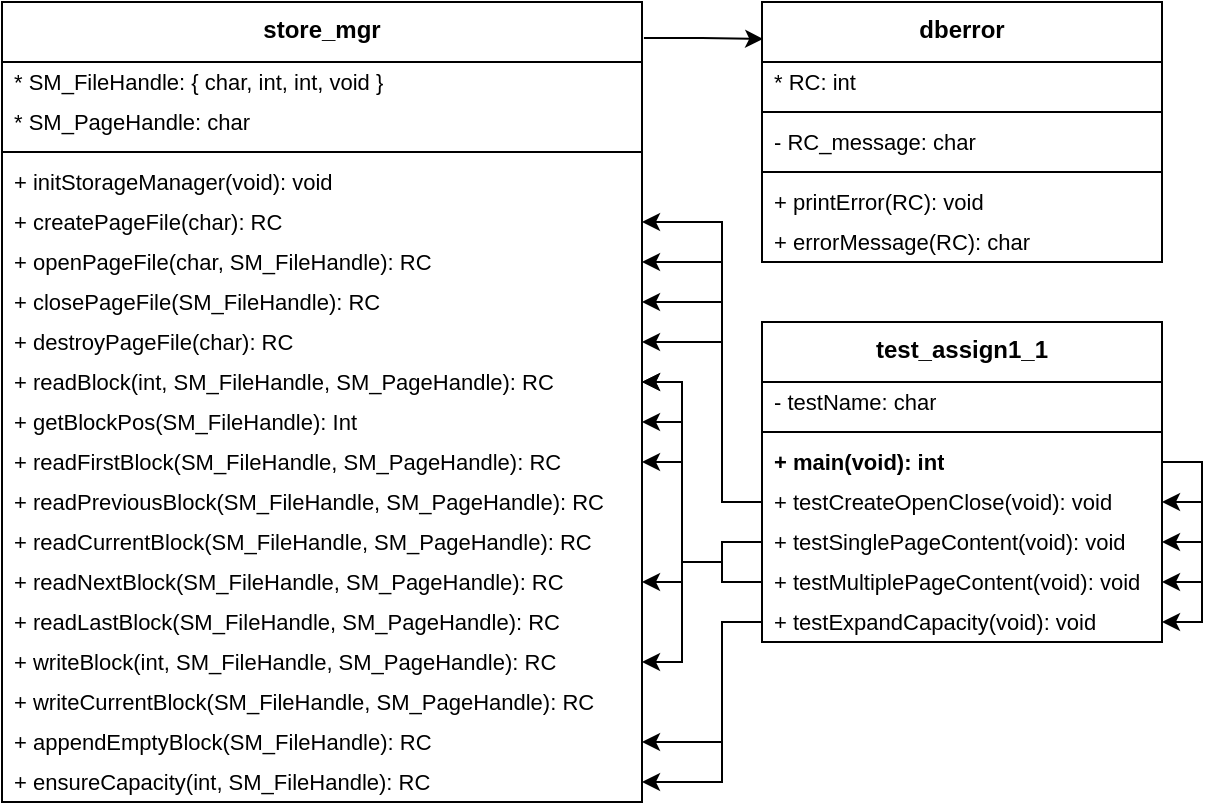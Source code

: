 <mxfile version="21.5.1" type="device">
  <diagram name="Page-1" id="DyquLoCqnv8UFfpNbI6D">
    <mxGraphModel dx="755" dy="761" grid="1" gridSize="10" guides="1" tooltips="1" connect="1" arrows="1" fold="1" page="1" pageScale="1" pageWidth="680" pageHeight="480" math="0" shadow="0">
      <root>
        <mxCell id="0" />
        <mxCell id="1" parent="0" />
        <mxCell id="2W-PBRkv51gdTkOP3Wb2-12" value="store_mgr" style="swimlane;fontStyle=1;align=center;verticalAlign=top;childLayout=stackLayout;horizontal=1;startSize=30;horizontalStack=0;resizeParent=1;resizeParentMax=0;resizeLast=0;collapsible=0;marginBottom=0;whiteSpace=wrap;html=1;" parent="1" vertex="1">
          <mxGeometry x="40" y="40" width="320" height="400" as="geometry" />
        </mxCell>
        <mxCell id="2W-PBRkv51gdTkOP3Wb2-13" value="* SM_FileHandle: { char, int, int, void }" style="text;strokeColor=none;fillColor=none;align=left;verticalAlign=middle;spacingLeft=4;spacingRight=4;overflow=hidden;rotatable=0;points=[[0,0.5],[1,0.5]];portConstraint=eastwest;whiteSpace=wrap;html=1;fontSize=11;" parent="2W-PBRkv51gdTkOP3Wb2-12" vertex="1">
          <mxGeometry y="30" width="320" height="20" as="geometry" />
        </mxCell>
        <mxCell id="2W-PBRkv51gdTkOP3Wb2-26" value="* SM_PageHandle: char" style="text;strokeColor=none;fillColor=none;align=left;verticalAlign=middle;spacingLeft=4;spacingRight=4;overflow=hidden;rotatable=0;points=[[0,0.5],[1,0.5]];portConstraint=eastwest;whiteSpace=wrap;html=1;fontSize=11;" parent="2W-PBRkv51gdTkOP3Wb2-12" vertex="1">
          <mxGeometry y="50" width="320" height="20" as="geometry" />
        </mxCell>
        <mxCell id="2W-PBRkv51gdTkOP3Wb2-25" value="" style="line;strokeWidth=1;fillColor=none;align=left;verticalAlign=middle;spacingTop=0;spacingLeft=0;spacingRight=0;rotatable=0;labelPosition=right;points=[];portConstraint=eastwest;strokeColor=inherit;spacing=0;" parent="2W-PBRkv51gdTkOP3Wb2-12" vertex="1">
          <mxGeometry y="70" width="320" height="10" as="geometry" />
        </mxCell>
        <mxCell id="2W-PBRkv51gdTkOP3Wb2-17" value="+ initStorageManager(void): void" style="text;strokeColor=none;fillColor=none;align=left;verticalAlign=middle;spacingLeft=4;spacingRight=4;overflow=hidden;rotatable=0;points=[[0,0.5],[1,0.5]];portConstraint=eastwest;whiteSpace=wrap;html=1;fontSize=11;" parent="2W-PBRkv51gdTkOP3Wb2-12" vertex="1">
          <mxGeometry y="80" width="320" height="20" as="geometry" />
        </mxCell>
        <mxCell id="2W-PBRkv51gdTkOP3Wb2-16" value="+ createPageFile(char): RC" style="text;strokeColor=none;fillColor=none;align=left;verticalAlign=middle;spacingLeft=4;spacingRight=4;overflow=hidden;rotatable=0;points=[[0,0.5],[1,0.5]];portConstraint=eastwest;whiteSpace=wrap;html=1;fontSize=11;" parent="2W-PBRkv51gdTkOP3Wb2-12" vertex="1">
          <mxGeometry y="100" width="320" height="20" as="geometry" />
        </mxCell>
        <mxCell id="2W-PBRkv51gdTkOP3Wb2-18" value="+ openPageFile(char, SM_FileHandle): RC" style="text;strokeColor=none;fillColor=none;align=left;verticalAlign=middle;spacingLeft=4;spacingRight=4;overflow=hidden;rotatable=0;points=[[0,0.5],[1,0.5]];portConstraint=eastwest;whiteSpace=wrap;html=1;fontSize=11;" parent="2W-PBRkv51gdTkOP3Wb2-12" vertex="1">
          <mxGeometry y="120" width="320" height="20" as="geometry" />
        </mxCell>
        <mxCell id="2W-PBRkv51gdTkOP3Wb2-19" value="+ closePageFile(SM_FileHandle): RC" style="text;strokeColor=none;fillColor=none;align=left;verticalAlign=middle;spacingLeft=4;spacingRight=4;overflow=hidden;rotatable=0;points=[[0,0.5],[1,0.5]];portConstraint=eastwest;whiteSpace=wrap;html=1;fontSize=11;" parent="2W-PBRkv51gdTkOP3Wb2-12" vertex="1">
          <mxGeometry y="140" width="320" height="20" as="geometry" />
        </mxCell>
        <mxCell id="2W-PBRkv51gdTkOP3Wb2-20" value="+ destroyPageFile(char): RC" style="text;strokeColor=none;fillColor=none;align=left;verticalAlign=middle;spacingLeft=4;spacingRight=4;overflow=hidden;rotatable=0;points=[[0,0.5],[1,0.5]];portConstraint=eastwest;whiteSpace=wrap;html=1;fontSize=11;" parent="2W-PBRkv51gdTkOP3Wb2-12" vertex="1">
          <mxGeometry y="160" width="320" height="20" as="geometry" />
        </mxCell>
        <mxCell id="2W-PBRkv51gdTkOP3Wb2-22" value="+ readBlock(int, SM_FileHandle, SM_PageHandle): RC" style="text;strokeColor=none;fillColor=none;align=left;verticalAlign=middle;spacingLeft=4;spacingRight=4;overflow=hidden;rotatable=0;points=[[0,0.5],[1,0.5]];portConstraint=eastwest;whiteSpace=wrap;html=1;fontSize=11;" parent="2W-PBRkv51gdTkOP3Wb2-12" vertex="1">
          <mxGeometry y="180" width="320" height="20" as="geometry" />
        </mxCell>
        <mxCell id="2W-PBRkv51gdTkOP3Wb2-21" value="+ getBlockPos(SM_FileHandle): Int" style="text;strokeColor=none;fillColor=none;align=left;verticalAlign=middle;spacingLeft=4;spacingRight=4;overflow=hidden;rotatable=0;points=[[0,0.5],[1,0.5]];portConstraint=eastwest;whiteSpace=wrap;html=1;fontSize=11;" parent="2W-PBRkv51gdTkOP3Wb2-12" vertex="1">
          <mxGeometry y="200" width="320" height="20" as="geometry" />
        </mxCell>
        <mxCell id="2W-PBRkv51gdTkOP3Wb2-23" value="+ readFirstBlock(SM_FileHandle, SM_PageHandle): RC" style="text;strokeColor=none;fillColor=none;align=left;verticalAlign=middle;spacingLeft=4;spacingRight=4;overflow=hidden;rotatable=0;points=[[0,0.5],[1,0.5]];portConstraint=eastwest;whiteSpace=wrap;html=1;fontSize=11;" parent="2W-PBRkv51gdTkOP3Wb2-12" vertex="1">
          <mxGeometry y="220" width="320" height="20" as="geometry" />
        </mxCell>
        <mxCell id="2W-PBRkv51gdTkOP3Wb2-41" value="+ readPreviousBlock(SM_FileHandle, SM_PageHandle): RC" style="text;strokeColor=none;fillColor=none;align=left;verticalAlign=middle;spacingLeft=4;spacingRight=4;overflow=hidden;rotatable=0;points=[[0,0.5],[1,0.5]];portConstraint=eastwest;whiteSpace=wrap;html=1;fontSize=11;" parent="2W-PBRkv51gdTkOP3Wb2-12" vertex="1">
          <mxGeometry y="240" width="320" height="20" as="geometry" />
        </mxCell>
        <mxCell id="2W-PBRkv51gdTkOP3Wb2-42" value="+ readCurrentBlock(SM_FileHandle, SM_PageHandle): RC" style="text;strokeColor=none;fillColor=none;align=left;verticalAlign=middle;spacingLeft=4;spacingRight=4;overflow=hidden;rotatable=0;points=[[0,0.5],[1,0.5]];portConstraint=eastwest;whiteSpace=wrap;html=1;fontSize=11;" parent="2W-PBRkv51gdTkOP3Wb2-12" vertex="1">
          <mxGeometry y="260" width="320" height="20" as="geometry" />
        </mxCell>
        <mxCell id="2W-PBRkv51gdTkOP3Wb2-43" value="+ readNextBlock(SM_FileHandle, SM_PageHandle): RC" style="text;strokeColor=none;fillColor=none;align=left;verticalAlign=middle;spacingLeft=4;spacingRight=4;overflow=hidden;rotatable=0;points=[[0,0.5],[1,0.5]];portConstraint=eastwest;whiteSpace=wrap;html=1;fontSize=11;" parent="2W-PBRkv51gdTkOP3Wb2-12" vertex="1">
          <mxGeometry y="280" width="320" height="20" as="geometry" />
        </mxCell>
        <mxCell id="2W-PBRkv51gdTkOP3Wb2-60" value="+ readLastBlock(SM_FileHandle, SM_PageHandle): RC" style="text;strokeColor=none;fillColor=none;align=left;verticalAlign=middle;spacingLeft=4;spacingRight=4;overflow=hidden;rotatable=0;points=[[0,0.5],[1,0.5]];portConstraint=eastwest;whiteSpace=wrap;html=1;fontSize=11;" parent="2W-PBRkv51gdTkOP3Wb2-12" vertex="1">
          <mxGeometry y="300" width="320" height="20" as="geometry" />
        </mxCell>
        <mxCell id="2W-PBRkv51gdTkOP3Wb2-61" value="+ writeBlock(int, SM_FileHandle, SM_PageHandle): RC" style="text;strokeColor=none;fillColor=none;align=left;verticalAlign=middle;spacingLeft=4;spacingRight=4;overflow=hidden;rotatable=0;points=[[0,0.5],[1,0.5]];portConstraint=eastwest;whiteSpace=wrap;html=1;fontSize=11;" parent="2W-PBRkv51gdTkOP3Wb2-12" vertex="1">
          <mxGeometry y="320" width="320" height="20" as="geometry" />
        </mxCell>
        <mxCell id="2W-PBRkv51gdTkOP3Wb2-59" value="+ writeCurrentBlock(SM_FileHandle, SM_PageHandle): RC" style="text;strokeColor=none;fillColor=none;align=left;verticalAlign=middle;spacingLeft=4;spacingRight=4;overflow=hidden;rotatable=0;points=[[0,0.5],[1,0.5]];portConstraint=eastwest;whiteSpace=wrap;html=1;fontSize=11;" parent="2W-PBRkv51gdTkOP3Wb2-12" vertex="1">
          <mxGeometry y="340" width="320" height="20" as="geometry" />
        </mxCell>
        <mxCell id="2W-PBRkv51gdTkOP3Wb2-62" value="+ appendEmptyBlock(SM_FileHandle): RC" style="text;strokeColor=none;fillColor=none;align=left;verticalAlign=middle;spacingLeft=4;spacingRight=4;overflow=hidden;rotatable=0;points=[[0,0.5],[1,0.5]];portConstraint=eastwest;whiteSpace=wrap;html=1;fontSize=11;" parent="2W-PBRkv51gdTkOP3Wb2-12" vertex="1">
          <mxGeometry y="360" width="320" height="20" as="geometry" />
        </mxCell>
        <mxCell id="2W-PBRkv51gdTkOP3Wb2-63" value="+ ensureCapacity(int, SM_FileHandle): RC" style="text;strokeColor=none;fillColor=none;align=left;verticalAlign=middle;spacingLeft=4;spacingRight=4;overflow=hidden;rotatable=0;points=[[0,0.5],[1,0.5]];portConstraint=eastwest;whiteSpace=wrap;html=1;fontSize=11;" parent="2W-PBRkv51gdTkOP3Wb2-12" vertex="1">
          <mxGeometry y="380" width="320" height="20" as="geometry" />
        </mxCell>
        <mxCell id="2W-PBRkv51gdTkOP3Wb2-27" value="dberror" style="swimlane;fontStyle=1;align=center;verticalAlign=top;childLayout=stackLayout;horizontal=1;startSize=30;horizontalStack=0;resizeParent=1;resizeParentMax=0;resizeLast=0;collapsible=0;marginBottom=0;whiteSpace=wrap;html=1;" parent="1" vertex="1">
          <mxGeometry x="420" y="40" width="200" height="130" as="geometry" />
        </mxCell>
        <mxCell id="2W-PBRkv51gdTkOP3Wb2-28" value="* RC: int" style="text;strokeColor=none;fillColor=none;align=left;verticalAlign=middle;spacingLeft=4;spacingRight=4;overflow=hidden;rotatable=0;points=[[0,0.5],[1,0.5]];portConstraint=eastwest;whiteSpace=wrap;html=1;fontSize=11;" parent="2W-PBRkv51gdTkOP3Wb2-27" vertex="1">
          <mxGeometry y="30" width="200" height="20" as="geometry" />
        </mxCell>
        <mxCell id="2W-PBRkv51gdTkOP3Wb2-30" value="" style="line;strokeWidth=1;fillColor=none;align=left;verticalAlign=middle;spacingTop=0;spacingLeft=0;spacingRight=0;rotatable=0;labelPosition=right;points=[];portConstraint=eastwest;strokeColor=inherit;spacing=0;" parent="2W-PBRkv51gdTkOP3Wb2-27" vertex="1">
          <mxGeometry y="50" width="200" height="10" as="geometry" />
        </mxCell>
        <mxCell id="2W-PBRkv51gdTkOP3Wb2-31" value="- RC_message: char" style="text;strokeColor=none;fillColor=none;align=left;verticalAlign=middle;spacingLeft=4;spacingRight=4;overflow=hidden;rotatable=0;points=[[0,0.5],[1,0.5]];portConstraint=eastwest;whiteSpace=wrap;html=1;fontSize=11;" parent="2W-PBRkv51gdTkOP3Wb2-27" vertex="1">
          <mxGeometry y="60" width="200" height="20" as="geometry" />
        </mxCell>
        <mxCell id="2W-PBRkv51gdTkOP3Wb2-32" value="" style="line;strokeWidth=1;fillColor=none;align=left;verticalAlign=middle;spacingTop=0;spacingLeft=0;spacingRight=0;rotatable=0;labelPosition=right;points=[];portConstraint=eastwest;strokeColor=inherit;spacing=0;" parent="2W-PBRkv51gdTkOP3Wb2-27" vertex="1">
          <mxGeometry y="80" width="200" height="10" as="geometry" />
        </mxCell>
        <mxCell id="2W-PBRkv51gdTkOP3Wb2-33" value="+ printError(RC): void" style="text;strokeColor=none;fillColor=none;align=left;verticalAlign=middle;spacingLeft=4;spacingRight=4;overflow=hidden;rotatable=0;points=[[0,0.5],[1,0.5]];portConstraint=eastwest;whiteSpace=wrap;html=1;fontSize=11;" parent="2W-PBRkv51gdTkOP3Wb2-27" vertex="1">
          <mxGeometry y="90" width="200" height="20" as="geometry" />
        </mxCell>
        <mxCell id="2W-PBRkv51gdTkOP3Wb2-34" value="+ errorMessage(RC): char" style="text;strokeColor=none;fillColor=none;align=left;verticalAlign=middle;spacingLeft=4;spacingRight=4;overflow=hidden;rotatable=0;points=[[0,0.5],[1,0.5]];portConstraint=eastwest;whiteSpace=wrap;html=1;fontSize=11;" parent="2W-PBRkv51gdTkOP3Wb2-27" vertex="1">
          <mxGeometry y="110" width="200" height="20" as="geometry" />
        </mxCell>
        <mxCell id="2W-PBRkv51gdTkOP3Wb2-64" value="test_assign1_1" style="swimlane;fontStyle=1;align=center;verticalAlign=top;childLayout=stackLayout;horizontal=1;startSize=30;horizontalStack=0;resizeParent=1;resizeParentMax=0;resizeLast=0;collapsible=0;marginBottom=0;whiteSpace=wrap;html=1;" parent="1" vertex="1">
          <mxGeometry x="420" y="200" width="200" height="160" as="geometry" />
        </mxCell>
        <mxCell id="2W-PBRkv51gdTkOP3Wb2-67" value="- testName: char" style="text;strokeColor=none;fillColor=none;align=left;verticalAlign=middle;spacingLeft=4;spacingRight=4;overflow=hidden;rotatable=0;points=[[0,0.5],[1,0.5]];portConstraint=eastwest;whiteSpace=wrap;html=1;fontSize=11;" parent="2W-PBRkv51gdTkOP3Wb2-64" vertex="1">
          <mxGeometry y="30" width="200" height="20" as="geometry" />
        </mxCell>
        <mxCell id="2W-PBRkv51gdTkOP3Wb2-68" value="" style="line;strokeWidth=1;fillColor=none;align=left;verticalAlign=middle;spacingTop=0;spacingLeft=0;spacingRight=0;rotatable=0;labelPosition=right;points=[];portConstraint=eastwest;strokeColor=inherit;spacing=0;" parent="2W-PBRkv51gdTkOP3Wb2-64" vertex="1">
          <mxGeometry y="50" width="200" height="10" as="geometry" />
        </mxCell>
        <mxCell id="2W-PBRkv51gdTkOP3Wb2-79" style="edgeStyle=orthogonalEdgeStyle;rounded=0;orthogonalLoop=1;jettySize=auto;html=1;exitX=1;exitY=0.5;exitDx=0;exitDy=0;entryX=1;entryY=0.5;entryDx=0;entryDy=0;" parent="2W-PBRkv51gdTkOP3Wb2-64" source="2W-PBRkv51gdTkOP3Wb2-69" target="2W-PBRkv51gdTkOP3Wb2-71" edge="1">
          <mxGeometry relative="1" as="geometry" />
        </mxCell>
        <mxCell id="Ri6osJwRoKcSnOSPko2Z-11" style="edgeStyle=orthogonalEdgeStyle;rounded=0;orthogonalLoop=1;jettySize=auto;html=1;exitX=1;exitY=0.5;exitDx=0;exitDy=0;entryX=1;entryY=0.5;entryDx=0;entryDy=0;" parent="2W-PBRkv51gdTkOP3Wb2-64" source="2W-PBRkv51gdTkOP3Wb2-69" target="Ri6osJwRoKcSnOSPko2Z-1" edge="1">
          <mxGeometry relative="1" as="geometry" />
        </mxCell>
        <mxCell id="Ri6osJwRoKcSnOSPko2Z-16" style="edgeStyle=orthogonalEdgeStyle;rounded=0;orthogonalLoop=1;jettySize=auto;html=1;exitX=1;exitY=0.5;exitDx=0;exitDy=0;entryX=1;entryY=0.5;entryDx=0;entryDy=0;" parent="2W-PBRkv51gdTkOP3Wb2-64" source="2W-PBRkv51gdTkOP3Wb2-69" target="2W-PBRkv51gdTkOP3Wb2-70" edge="1">
          <mxGeometry relative="1" as="geometry">
            <Array as="points">
              <mxPoint x="220" y="70" />
              <mxPoint x="220" y="90" />
            </Array>
          </mxGeometry>
        </mxCell>
        <mxCell id="6TKqkTE9r3XJfxrBiwmd-2" style="edgeStyle=orthogonalEdgeStyle;rounded=0;orthogonalLoop=1;jettySize=auto;html=1;exitX=1;exitY=0.5;exitDx=0;exitDy=0;entryX=1;entryY=0.5;entryDx=0;entryDy=0;" edge="1" parent="2W-PBRkv51gdTkOP3Wb2-64" source="2W-PBRkv51gdTkOP3Wb2-69" target="6TKqkTE9r3XJfxrBiwmd-1">
          <mxGeometry relative="1" as="geometry" />
        </mxCell>
        <mxCell id="2W-PBRkv51gdTkOP3Wb2-69" value="+ main(void): int" style="text;strokeColor=none;fillColor=none;align=left;verticalAlign=middle;spacingLeft=4;spacingRight=4;overflow=hidden;rotatable=0;points=[[0,0.5],[1,0.5]];portConstraint=eastwest;whiteSpace=wrap;html=1;fontSize=11;fontStyle=1" parent="2W-PBRkv51gdTkOP3Wb2-64" vertex="1">
          <mxGeometry y="60" width="200" height="20" as="geometry" />
        </mxCell>
        <mxCell id="2W-PBRkv51gdTkOP3Wb2-70" value="+ testCreateOpenClose(void): void" style="text;strokeColor=none;fillColor=none;align=left;verticalAlign=middle;spacingLeft=4;spacingRight=4;overflow=hidden;rotatable=0;points=[[0,0.5],[1,0.5]];portConstraint=eastwest;whiteSpace=wrap;html=1;fontSize=11;" parent="2W-PBRkv51gdTkOP3Wb2-64" vertex="1">
          <mxGeometry y="80" width="200" height="20" as="geometry" />
        </mxCell>
        <mxCell id="Ri6osJwRoKcSnOSPko2Z-1" value="+ testSinglePageContent(void): void" style="text;strokeColor=none;fillColor=none;align=left;verticalAlign=middle;spacingLeft=4;spacingRight=4;overflow=hidden;rotatable=0;points=[[0,0.5],[1,0.5]];portConstraint=eastwest;whiteSpace=wrap;html=1;fontSize=11;" parent="2W-PBRkv51gdTkOP3Wb2-64" vertex="1">
          <mxGeometry y="100" width="200" height="20" as="geometry" />
        </mxCell>
        <mxCell id="6TKqkTE9r3XJfxrBiwmd-1" value="+ testMultiplePageContent(void): void" style="text;strokeColor=none;fillColor=none;align=left;verticalAlign=middle;spacingLeft=4;spacingRight=4;overflow=hidden;rotatable=0;points=[[0,0.5],[1,0.5]];portConstraint=eastwest;whiteSpace=wrap;html=1;fontSize=11;" vertex="1" parent="2W-PBRkv51gdTkOP3Wb2-64">
          <mxGeometry y="120" width="200" height="20" as="geometry" />
        </mxCell>
        <mxCell id="2W-PBRkv51gdTkOP3Wb2-71" value="+ testExpandCapacity(void): void" style="text;strokeColor=none;fillColor=none;align=left;verticalAlign=middle;spacingLeft=4;spacingRight=4;overflow=hidden;rotatable=0;points=[[0,0.5],[1,0.5]];portConstraint=eastwest;whiteSpace=wrap;html=1;fontSize=11;" parent="2W-PBRkv51gdTkOP3Wb2-64" vertex="1">
          <mxGeometry y="140" width="200" height="20" as="geometry" />
        </mxCell>
        <mxCell id="2W-PBRkv51gdTkOP3Wb2-82" style="edgeStyle=orthogonalEdgeStyle;rounded=0;orthogonalLoop=1;jettySize=auto;html=1;exitX=0;exitY=0.5;exitDx=0;exitDy=0;entryX=1;entryY=0.5;entryDx=0;entryDy=0;" parent="1" source="2W-PBRkv51gdTkOP3Wb2-71" target="2W-PBRkv51gdTkOP3Wb2-63" edge="1">
          <mxGeometry relative="1" as="geometry">
            <Array as="points">
              <mxPoint x="400" y="350" />
              <mxPoint x="400" y="430" />
            </Array>
          </mxGeometry>
        </mxCell>
        <mxCell id="Ri6osJwRoKcSnOSPko2Z-3" style="edgeStyle=orthogonalEdgeStyle;rounded=0;orthogonalLoop=1;jettySize=auto;html=1;exitX=1.003;exitY=0.045;exitDx=0;exitDy=0;entryX=0.003;entryY=0.142;entryDx=0;entryDy=0;exitPerimeter=0;entryPerimeter=0;" parent="1" source="2W-PBRkv51gdTkOP3Wb2-12" target="2W-PBRkv51gdTkOP3Wb2-27" edge="1">
          <mxGeometry relative="1" as="geometry" />
        </mxCell>
        <mxCell id="Ri6osJwRoKcSnOSPko2Z-5" style="edgeStyle=orthogonalEdgeStyle;rounded=0;orthogonalLoop=1;jettySize=auto;html=1;exitX=0;exitY=0.5;exitDx=0;exitDy=0;entryX=1;entryY=0.5;entryDx=0;entryDy=0;" parent="1" source="2W-PBRkv51gdTkOP3Wb2-71" target="2W-PBRkv51gdTkOP3Wb2-62" edge="1">
          <mxGeometry relative="1" as="geometry">
            <Array as="points">
              <mxPoint x="400" y="350" />
              <mxPoint x="400" y="410" />
            </Array>
          </mxGeometry>
        </mxCell>
        <mxCell id="Ri6osJwRoKcSnOSPko2Z-6" style="edgeStyle=orthogonalEdgeStyle;rounded=0;orthogonalLoop=1;jettySize=auto;html=1;exitX=0;exitY=0.5;exitDx=0;exitDy=0;entryX=1;entryY=0.5;entryDx=0;entryDy=0;" parent="1" source="2W-PBRkv51gdTkOP3Wb2-70" target="2W-PBRkv51gdTkOP3Wb2-16" edge="1">
          <mxGeometry relative="1" as="geometry">
            <Array as="points">
              <mxPoint x="400" y="290" />
              <mxPoint x="400" y="150" />
            </Array>
          </mxGeometry>
        </mxCell>
        <mxCell id="Ri6osJwRoKcSnOSPko2Z-7" style="edgeStyle=orthogonalEdgeStyle;rounded=0;orthogonalLoop=1;jettySize=auto;html=1;exitX=0;exitY=0.5;exitDx=0;exitDy=0;entryX=1;entryY=0.5;entryDx=0;entryDy=0;" parent="1" source="2W-PBRkv51gdTkOP3Wb2-70" target="2W-PBRkv51gdTkOP3Wb2-18" edge="1">
          <mxGeometry relative="1" as="geometry">
            <Array as="points">
              <mxPoint x="400" y="290" />
              <mxPoint x="400" y="170" />
            </Array>
          </mxGeometry>
        </mxCell>
        <mxCell id="Ri6osJwRoKcSnOSPko2Z-8" style="edgeStyle=orthogonalEdgeStyle;rounded=0;orthogonalLoop=1;jettySize=auto;html=1;exitX=0;exitY=0.5;exitDx=0;exitDy=0;entryX=1;entryY=0.5;entryDx=0;entryDy=0;" parent="1" source="2W-PBRkv51gdTkOP3Wb2-70" target="2W-PBRkv51gdTkOP3Wb2-19" edge="1">
          <mxGeometry relative="1" as="geometry">
            <Array as="points">
              <mxPoint x="400" y="290" />
              <mxPoint x="400" y="190" />
            </Array>
          </mxGeometry>
        </mxCell>
        <mxCell id="Ri6osJwRoKcSnOSPko2Z-9" style="edgeStyle=orthogonalEdgeStyle;rounded=0;orthogonalLoop=1;jettySize=auto;html=1;exitX=0;exitY=0.5;exitDx=0;exitDy=0;entryX=1;entryY=0.5;entryDx=0;entryDy=0;" parent="1" source="2W-PBRkv51gdTkOP3Wb2-70" target="2W-PBRkv51gdTkOP3Wb2-20" edge="1">
          <mxGeometry relative="1" as="geometry">
            <Array as="points">
              <mxPoint x="400" y="290" />
              <mxPoint x="400" y="210" />
            </Array>
          </mxGeometry>
        </mxCell>
        <mxCell id="6TKqkTE9r3XJfxrBiwmd-6" style="edgeStyle=orthogonalEdgeStyle;rounded=0;orthogonalLoop=1;jettySize=auto;html=1;exitX=0;exitY=0.5;exitDx=0;exitDy=0;" edge="1" parent="1" source="Ri6osJwRoKcSnOSPko2Z-1" target="2W-PBRkv51gdTkOP3Wb2-22">
          <mxGeometry relative="1" as="geometry">
            <Array as="points">
              <mxPoint x="400" y="310" />
              <mxPoint x="400" y="320" />
              <mxPoint x="380" y="320" />
              <mxPoint x="380" y="230" />
            </Array>
          </mxGeometry>
        </mxCell>
        <mxCell id="6TKqkTE9r3XJfxrBiwmd-7" style="edgeStyle=orthogonalEdgeStyle;rounded=0;orthogonalLoop=1;jettySize=auto;html=1;exitX=0;exitY=0.5;exitDx=0;exitDy=0;entryX=1;entryY=0.5;entryDx=0;entryDy=0;" edge="1" parent="1" source="6TKqkTE9r3XJfxrBiwmd-1" target="2W-PBRkv51gdTkOP3Wb2-22">
          <mxGeometry relative="1" as="geometry">
            <Array as="points">
              <mxPoint x="400" y="330" />
              <mxPoint x="400" y="320" />
              <mxPoint x="380" y="320" />
              <mxPoint x="380" y="230" />
            </Array>
          </mxGeometry>
        </mxCell>
        <mxCell id="6TKqkTE9r3XJfxrBiwmd-8" style="edgeStyle=orthogonalEdgeStyle;rounded=0;orthogonalLoop=1;jettySize=auto;html=1;exitX=0;exitY=0.5;exitDx=0;exitDy=0;entryX=1;entryY=0.5;entryDx=0;entryDy=0;" edge="1" parent="1" source="Ri6osJwRoKcSnOSPko2Z-1" target="2W-PBRkv51gdTkOP3Wb2-21">
          <mxGeometry relative="1" as="geometry">
            <Array as="points">
              <mxPoint x="400" y="310" />
              <mxPoint x="400" y="320" />
              <mxPoint x="380" y="320" />
              <mxPoint x="380" y="250" />
            </Array>
          </mxGeometry>
        </mxCell>
        <mxCell id="6TKqkTE9r3XJfxrBiwmd-11" style="edgeStyle=orthogonalEdgeStyle;rounded=0;orthogonalLoop=1;jettySize=auto;html=1;exitX=0;exitY=0.5;exitDx=0;exitDy=0;entryX=1;entryY=0.5;entryDx=0;entryDy=0;" edge="1" parent="1" source="Ri6osJwRoKcSnOSPko2Z-1" target="2W-PBRkv51gdTkOP3Wb2-23">
          <mxGeometry relative="1" as="geometry">
            <Array as="points">
              <mxPoint x="400" y="310" />
              <mxPoint x="400" y="320" />
              <mxPoint x="380" y="320" />
              <mxPoint x="380" y="270" />
            </Array>
          </mxGeometry>
        </mxCell>
        <mxCell id="6TKqkTE9r3XJfxrBiwmd-12" style="edgeStyle=orthogonalEdgeStyle;rounded=0;orthogonalLoop=1;jettySize=auto;html=1;exitX=0;exitY=0.5;exitDx=0;exitDy=0;entryX=1;entryY=0.5;entryDx=0;entryDy=0;" edge="1" parent="1" source="Ri6osJwRoKcSnOSPko2Z-1" target="2W-PBRkv51gdTkOP3Wb2-43">
          <mxGeometry relative="1" as="geometry">
            <Array as="points">
              <mxPoint x="400" y="310" />
              <mxPoint x="400" y="320" />
              <mxPoint x="380" y="320" />
              <mxPoint x="380" y="330" />
            </Array>
          </mxGeometry>
        </mxCell>
        <mxCell id="6TKqkTE9r3XJfxrBiwmd-13" style="edgeStyle=orthogonalEdgeStyle;rounded=0;orthogonalLoop=1;jettySize=auto;html=1;exitX=0;exitY=0.5;exitDx=0;exitDy=0;entryX=1;entryY=0.5;entryDx=0;entryDy=0;" edge="1" parent="1" source="Ri6osJwRoKcSnOSPko2Z-1" target="2W-PBRkv51gdTkOP3Wb2-61">
          <mxGeometry relative="1" as="geometry">
            <Array as="points">
              <mxPoint x="400" y="310" />
              <mxPoint x="400" y="320" />
              <mxPoint x="380" y="320" />
              <mxPoint x="380" y="370" />
            </Array>
          </mxGeometry>
        </mxCell>
      </root>
    </mxGraphModel>
  </diagram>
</mxfile>
